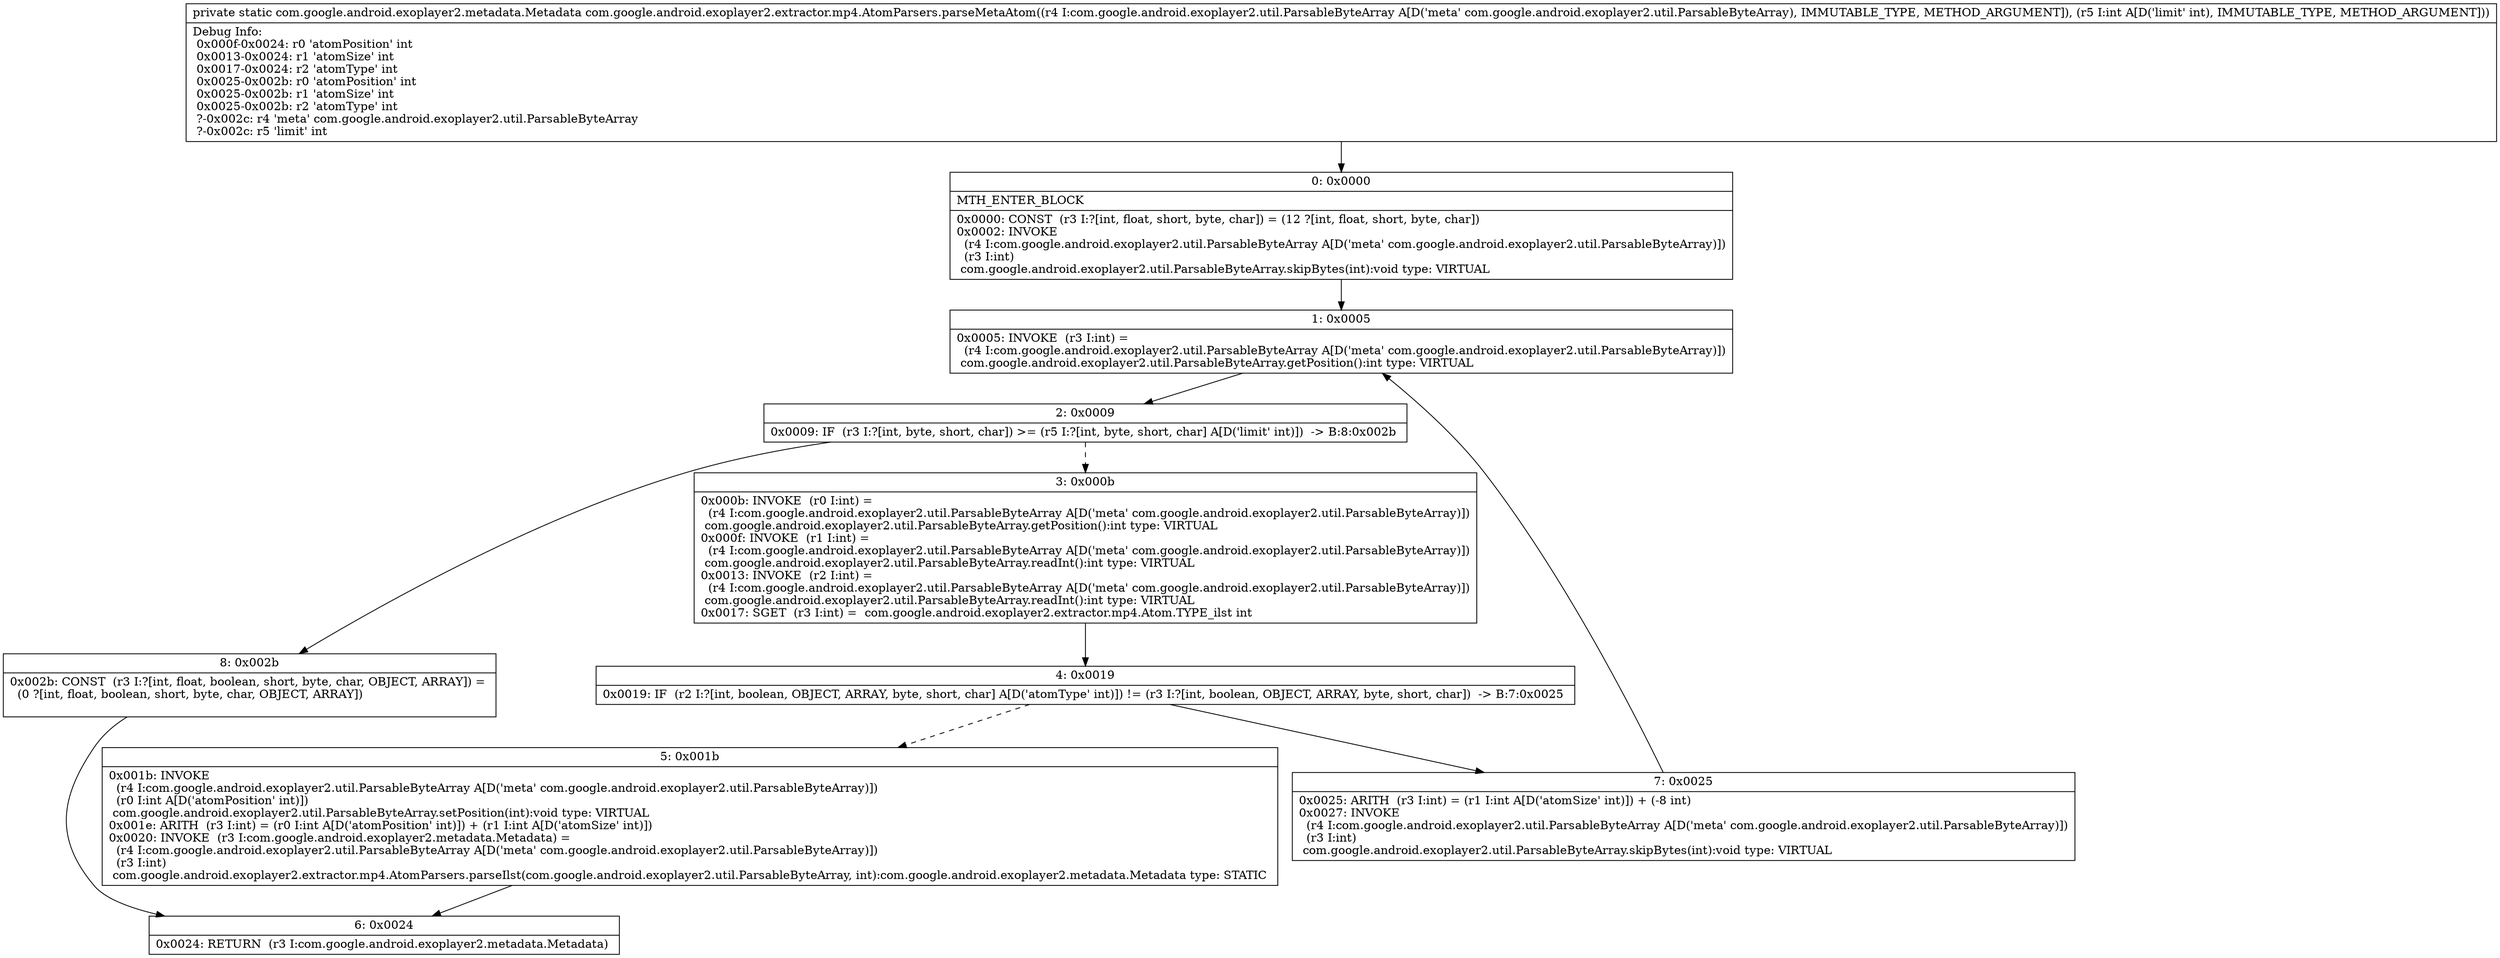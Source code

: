 digraph "CFG forcom.google.android.exoplayer2.extractor.mp4.AtomParsers.parseMetaAtom(Lcom\/google\/android\/exoplayer2\/util\/ParsableByteArray;I)Lcom\/google\/android\/exoplayer2\/metadata\/Metadata;" {
Node_0 [shape=record,label="{0\:\ 0x0000|MTH_ENTER_BLOCK\l|0x0000: CONST  (r3 I:?[int, float, short, byte, char]) = (12 ?[int, float, short, byte, char]) \l0x0002: INVOKE  \l  (r4 I:com.google.android.exoplayer2.util.ParsableByteArray A[D('meta' com.google.android.exoplayer2.util.ParsableByteArray)])\l  (r3 I:int)\l com.google.android.exoplayer2.util.ParsableByteArray.skipBytes(int):void type: VIRTUAL \l}"];
Node_1 [shape=record,label="{1\:\ 0x0005|0x0005: INVOKE  (r3 I:int) = \l  (r4 I:com.google.android.exoplayer2.util.ParsableByteArray A[D('meta' com.google.android.exoplayer2.util.ParsableByteArray)])\l com.google.android.exoplayer2.util.ParsableByteArray.getPosition():int type: VIRTUAL \l}"];
Node_2 [shape=record,label="{2\:\ 0x0009|0x0009: IF  (r3 I:?[int, byte, short, char]) \>= (r5 I:?[int, byte, short, char] A[D('limit' int)])  \-\> B:8:0x002b \l}"];
Node_3 [shape=record,label="{3\:\ 0x000b|0x000b: INVOKE  (r0 I:int) = \l  (r4 I:com.google.android.exoplayer2.util.ParsableByteArray A[D('meta' com.google.android.exoplayer2.util.ParsableByteArray)])\l com.google.android.exoplayer2.util.ParsableByteArray.getPosition():int type: VIRTUAL \l0x000f: INVOKE  (r1 I:int) = \l  (r4 I:com.google.android.exoplayer2.util.ParsableByteArray A[D('meta' com.google.android.exoplayer2.util.ParsableByteArray)])\l com.google.android.exoplayer2.util.ParsableByteArray.readInt():int type: VIRTUAL \l0x0013: INVOKE  (r2 I:int) = \l  (r4 I:com.google.android.exoplayer2.util.ParsableByteArray A[D('meta' com.google.android.exoplayer2.util.ParsableByteArray)])\l com.google.android.exoplayer2.util.ParsableByteArray.readInt():int type: VIRTUAL \l0x0017: SGET  (r3 I:int) =  com.google.android.exoplayer2.extractor.mp4.Atom.TYPE_ilst int \l}"];
Node_4 [shape=record,label="{4\:\ 0x0019|0x0019: IF  (r2 I:?[int, boolean, OBJECT, ARRAY, byte, short, char] A[D('atomType' int)]) != (r3 I:?[int, boolean, OBJECT, ARRAY, byte, short, char])  \-\> B:7:0x0025 \l}"];
Node_5 [shape=record,label="{5\:\ 0x001b|0x001b: INVOKE  \l  (r4 I:com.google.android.exoplayer2.util.ParsableByteArray A[D('meta' com.google.android.exoplayer2.util.ParsableByteArray)])\l  (r0 I:int A[D('atomPosition' int)])\l com.google.android.exoplayer2.util.ParsableByteArray.setPosition(int):void type: VIRTUAL \l0x001e: ARITH  (r3 I:int) = (r0 I:int A[D('atomPosition' int)]) + (r1 I:int A[D('atomSize' int)]) \l0x0020: INVOKE  (r3 I:com.google.android.exoplayer2.metadata.Metadata) = \l  (r4 I:com.google.android.exoplayer2.util.ParsableByteArray A[D('meta' com.google.android.exoplayer2.util.ParsableByteArray)])\l  (r3 I:int)\l com.google.android.exoplayer2.extractor.mp4.AtomParsers.parseIlst(com.google.android.exoplayer2.util.ParsableByteArray, int):com.google.android.exoplayer2.metadata.Metadata type: STATIC \l}"];
Node_6 [shape=record,label="{6\:\ 0x0024|0x0024: RETURN  (r3 I:com.google.android.exoplayer2.metadata.Metadata) \l}"];
Node_7 [shape=record,label="{7\:\ 0x0025|0x0025: ARITH  (r3 I:int) = (r1 I:int A[D('atomSize' int)]) + (\-8 int) \l0x0027: INVOKE  \l  (r4 I:com.google.android.exoplayer2.util.ParsableByteArray A[D('meta' com.google.android.exoplayer2.util.ParsableByteArray)])\l  (r3 I:int)\l com.google.android.exoplayer2.util.ParsableByteArray.skipBytes(int):void type: VIRTUAL \l}"];
Node_8 [shape=record,label="{8\:\ 0x002b|0x002b: CONST  (r3 I:?[int, float, boolean, short, byte, char, OBJECT, ARRAY]) = \l  (0 ?[int, float, boolean, short, byte, char, OBJECT, ARRAY])\l \l}"];
MethodNode[shape=record,label="{private static com.google.android.exoplayer2.metadata.Metadata com.google.android.exoplayer2.extractor.mp4.AtomParsers.parseMetaAtom((r4 I:com.google.android.exoplayer2.util.ParsableByteArray A[D('meta' com.google.android.exoplayer2.util.ParsableByteArray), IMMUTABLE_TYPE, METHOD_ARGUMENT]), (r5 I:int A[D('limit' int), IMMUTABLE_TYPE, METHOD_ARGUMENT]))  | Debug Info:\l  0x000f\-0x0024: r0 'atomPosition' int\l  0x0013\-0x0024: r1 'atomSize' int\l  0x0017\-0x0024: r2 'atomType' int\l  0x0025\-0x002b: r0 'atomPosition' int\l  0x0025\-0x002b: r1 'atomSize' int\l  0x0025\-0x002b: r2 'atomType' int\l  ?\-0x002c: r4 'meta' com.google.android.exoplayer2.util.ParsableByteArray\l  ?\-0x002c: r5 'limit' int\l}"];
MethodNode -> Node_0;
Node_0 -> Node_1;
Node_1 -> Node_2;
Node_2 -> Node_3[style=dashed];
Node_2 -> Node_8;
Node_3 -> Node_4;
Node_4 -> Node_5[style=dashed];
Node_4 -> Node_7;
Node_5 -> Node_6;
Node_7 -> Node_1;
Node_8 -> Node_6;
}

